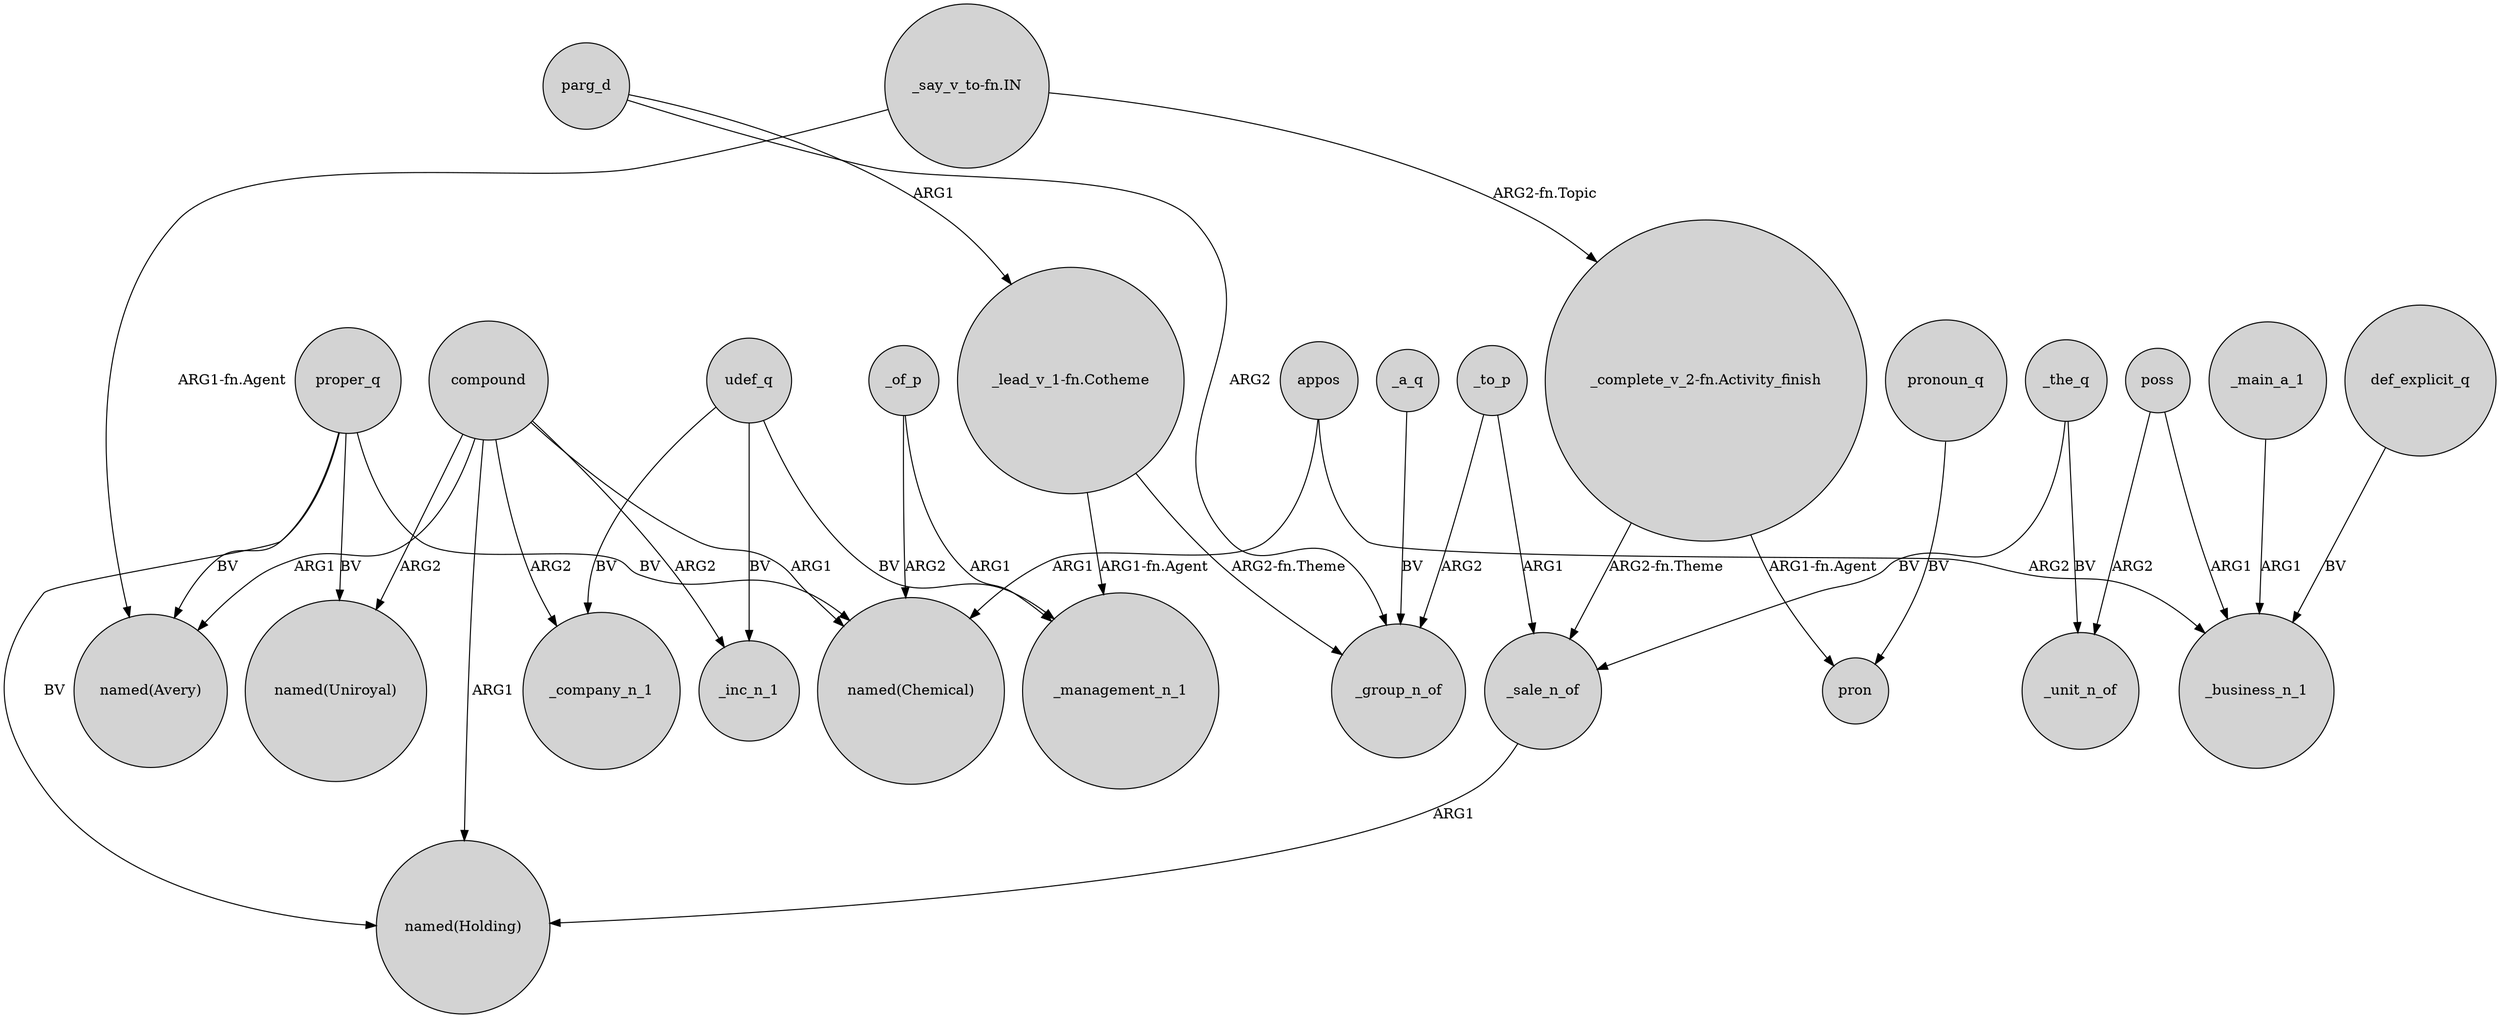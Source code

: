digraph {
	node [shape=circle style=filled]
	compound -> "named(Holding)" [label=ARG1]
	udef_q -> _inc_n_1 [label=BV]
	parg_d -> "_lead_v_1-fn.Cotheme" [label=ARG1]
	compound -> "named(Avery)" [label=ARG1]
	_of_p -> _management_n_1 [label=ARG1]
	proper_q -> "named(Uniroyal)" [label=BV]
	"_lead_v_1-fn.Cotheme" -> _group_n_of [label="ARG2-fn.Theme"]
	compound -> _company_n_1 [label=ARG2]
	_of_p -> "named(Chemical)" [label=ARG2]
	"_say_v_to-fn.IN" -> "_complete_v_2-fn.Activity_finish" [label="ARG2-fn.Topic"]
	poss -> _business_n_1 [label=ARG1]
	appos -> "named(Chemical)" [label=ARG1]
	compound -> "named(Chemical)" [label=ARG1]
	poss -> _unit_n_of [label=ARG2]
	parg_d -> _group_n_of [label=ARG2]
	"_complete_v_2-fn.Activity_finish" -> _sale_n_of [label="ARG2-fn.Theme"]
	udef_q -> _management_n_1 [label=BV]
	_to_p -> _sale_n_of [label=ARG1]
	"_complete_v_2-fn.Activity_finish" -> pron [label="ARG1-fn.Agent"]
	pronoun_q -> pron [label=BV]
	_to_p -> _group_n_of [label=ARG2]
	_the_q -> _sale_n_of [label=BV]
	_sale_n_of -> "named(Holding)" [label=ARG1]
	proper_q -> "named(Chemical)" [label=BV]
	_main_a_1 -> _business_n_1 [label=ARG1]
	proper_q -> "named(Avery)" [label=BV]
	def_explicit_q -> _business_n_1 [label=BV]
	appos -> _business_n_1 [label=ARG2]
	_a_q -> _group_n_of [label=BV]
	proper_q -> "named(Holding)" [label=BV]
	"_say_v_to-fn.IN" -> "named(Avery)" [label="ARG1-fn.Agent"]
	"_lead_v_1-fn.Cotheme" -> _management_n_1 [label="ARG1-fn.Agent"]
	_the_q -> _unit_n_of [label=BV]
	compound -> _inc_n_1 [label=ARG2]
	udef_q -> _company_n_1 [label=BV]
	compound -> "named(Uniroyal)" [label=ARG2]
}
